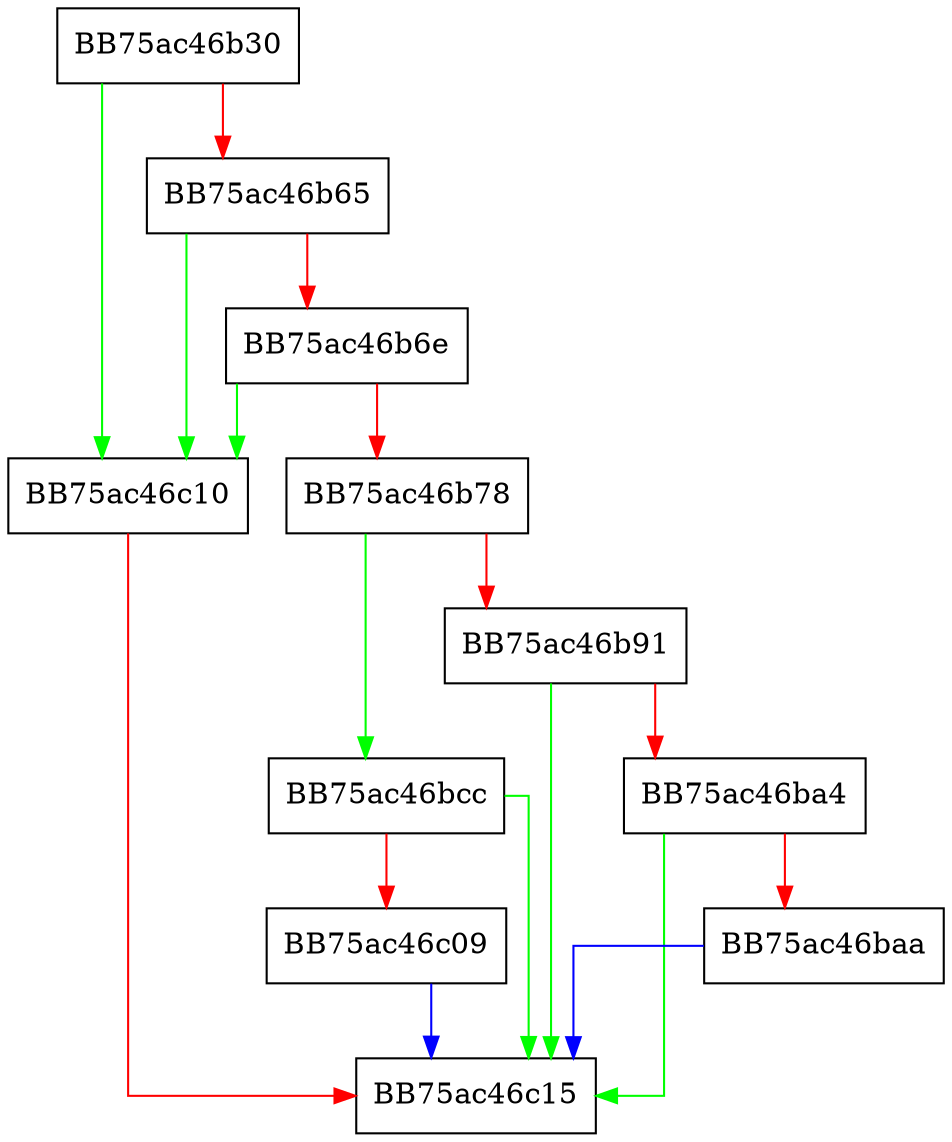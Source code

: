 digraph GetInfo_Pack {
  node [shape="box"];
  graph [splines=ortho];
  BB75ac46b30 -> BB75ac46c10 [color="green"];
  BB75ac46b30 -> BB75ac46b65 [color="red"];
  BB75ac46b65 -> BB75ac46c10 [color="green"];
  BB75ac46b65 -> BB75ac46b6e [color="red"];
  BB75ac46b6e -> BB75ac46c10 [color="green"];
  BB75ac46b6e -> BB75ac46b78 [color="red"];
  BB75ac46b78 -> BB75ac46bcc [color="green"];
  BB75ac46b78 -> BB75ac46b91 [color="red"];
  BB75ac46b91 -> BB75ac46c15 [color="green"];
  BB75ac46b91 -> BB75ac46ba4 [color="red"];
  BB75ac46ba4 -> BB75ac46c15 [color="green"];
  BB75ac46ba4 -> BB75ac46baa [color="red"];
  BB75ac46baa -> BB75ac46c15 [color="blue"];
  BB75ac46bcc -> BB75ac46c15 [color="green"];
  BB75ac46bcc -> BB75ac46c09 [color="red"];
  BB75ac46c09 -> BB75ac46c15 [color="blue"];
  BB75ac46c10 -> BB75ac46c15 [color="red"];
}